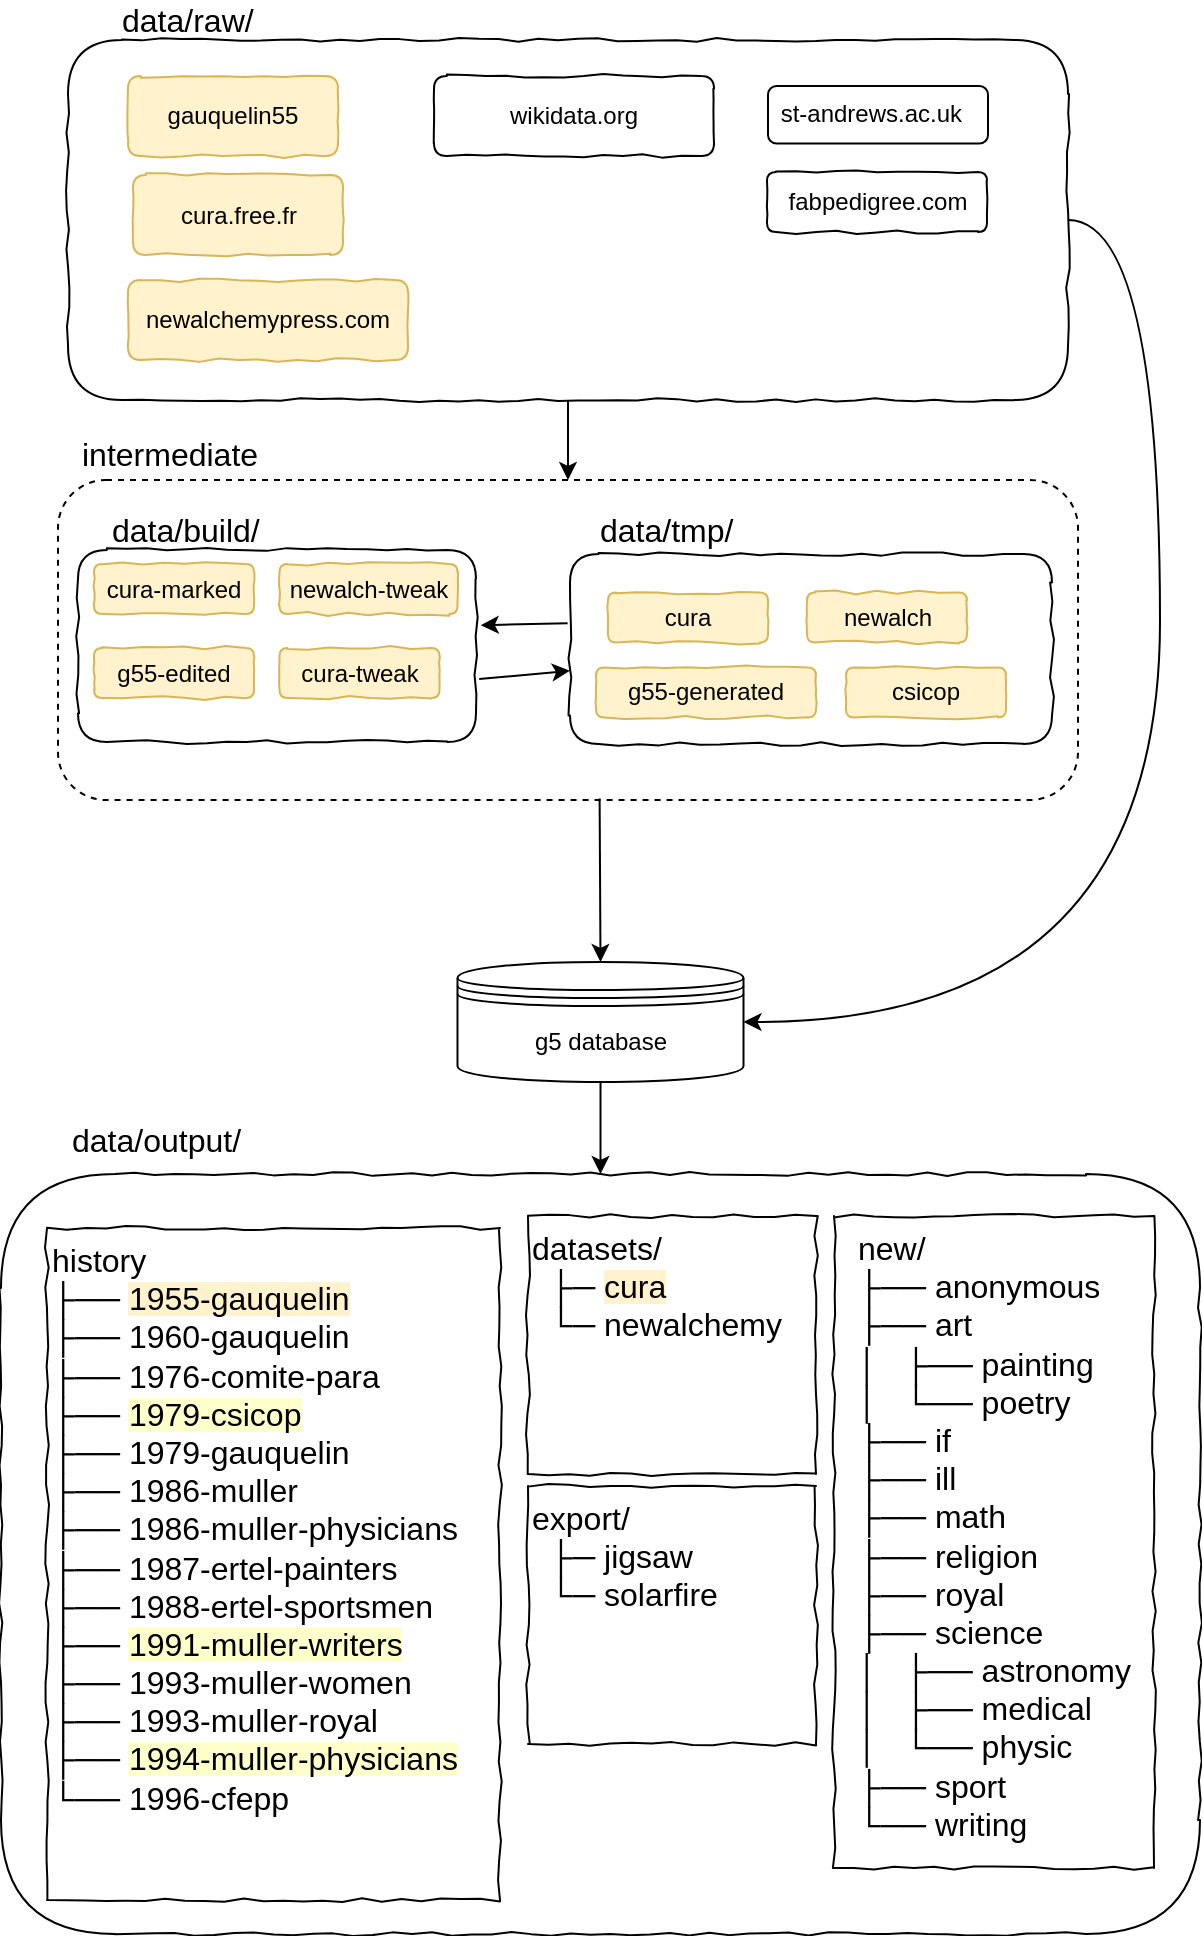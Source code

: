 <mxfile version="12.9.9" type="device"><diagram id="lVHVbObrDxoEA6pfNh2A" name="Page-1"><mxGraphModel dx="980" dy="584" grid="0" gridSize="10" guides="1" tooltips="1" connect="1" arrows="1" fold="1" page="1" pageScale="1" pageWidth="827" pageHeight="1169" math="0" shadow="0"><root><mxCell id="0"/><mxCell id="1" parent="0"/><mxCell id="YaWoe1dTCkqgaSwmXFqw-2" value="" style="rounded=1;whiteSpace=wrap;html=1;dashed=1;" parent="1" vertex="1"><mxGeometry x="30" y="710" width="510" height="160" as="geometry"/></mxCell><mxCell id="TXz5qaiFuFL3njpVCq24-42" value="" style="rounded=1;whiteSpace=wrap;html=1;shadow=0;comic=1;glass=0;" parent="1" vertex="1"><mxGeometry x="40" y="745" width="199" height="96" as="geometry"/></mxCell><mxCell id="TXz5qaiFuFL3njpVCq24-1" value="" style="rounded=1;whiteSpace=wrap;html=1;comic=1;" parent="1" vertex="1"><mxGeometry x="35" y="490" width="500" height="180" as="geometry"/></mxCell><mxCell id="TXz5qaiFuFL3njpVCq24-9" value="" style="group;comic=1;" parent="1" vertex="1" connectable="0"><mxGeometry x="385" y="513" width="110" height="48" as="geometry"/></mxCell><mxCell id="TXz5qaiFuFL3njpVCq24-10" value="&lt;span&gt;st-andrews.ac.uk&amp;nbsp;&amp;nbsp;&lt;/span&gt;" style="rounded=1;whiteSpace=wrap;html=1;" parent="TXz5qaiFuFL3njpVCq24-9" vertex="1"><mxGeometry width="110" height="28.8" as="geometry"/></mxCell><mxCell id="TXz5qaiFuFL3njpVCq24-18" value="" style="group" parent="1" vertex="1" connectable="0"><mxGeometry x="440" y="530" width="110" height="50" as="geometry"/></mxCell><mxCell id="TXz5qaiFuFL3njpVCq24-19" value="newalchemypress.com&lt;br&gt;" style="rounded=1;whiteSpace=wrap;html=1;arcSize=16;comic=1;fillColor=#fff2cc;strokeColor=#d6b656;" parent="1" vertex="1"><mxGeometry x="65" y="610" width="140" height="40" as="geometry"/></mxCell><mxCell id="TXz5qaiFuFL3njpVCq24-22" value="" style="group" parent="1" vertex="1" connectable="0"><mxGeometry x="384.5" y="556" width="110" height="30" as="geometry"/></mxCell><mxCell id="TXz5qaiFuFL3njpVCq24-23" value="&lt;span&gt;fabpedigree.com&lt;/span&gt;&lt;br&gt;" style="rounded=1;whiteSpace=wrap;html=1;comic=1;" parent="TXz5qaiFuFL3njpVCq24-22" vertex="1"><mxGeometry width="110" height="30" as="geometry"/></mxCell><mxCell id="TXz5qaiFuFL3njpVCq24-26" value="data/raw/" style="text;html=1;strokeColor=none;fillColor=none;align=left;verticalAlign=middle;whiteSpace=wrap;rounded=0;labelBackgroundColor=none;fontSize=16;" parent="1" vertex="1"><mxGeometry x="60" y="470" width="50" height="20" as="geometry"/></mxCell><mxCell id="TXz5qaiFuFL3njpVCq24-27" value="" style="rounded=1;whiteSpace=wrap;html=1;comic=1;" parent="1" vertex="1"><mxGeometry x="286" y="747" width="241" height="95" as="geometry"/></mxCell><mxCell id="TXz5qaiFuFL3njpVCq24-33" value="" style="group" parent="1" vertex="1" connectable="0"><mxGeometry x="440" y="785" width="110" height="50" as="geometry"/></mxCell><mxCell id="TXz5qaiFuFL3njpVCq24-34" value="cura-marked&lt;br&gt;" style="rounded=1;whiteSpace=wrap;html=1;arcSize=16;comic=1;fillColor=#fff2cc;strokeColor=#d6b656;" parent="1" vertex="1"><mxGeometry x="48" y="752" width="80" height="25" as="geometry"/></mxCell><mxCell id="TXz5qaiFuFL3njpVCq24-41" value="data/build/" style="text;html=1;strokeColor=none;fillColor=none;align=left;verticalAlign=middle;whiteSpace=wrap;rounded=0;labelBackgroundColor=none;fontSize=16;" parent="1" vertex="1"><mxGeometry x="55" y="725" width="100" height="20" as="geometry"/></mxCell><mxCell id="TXz5qaiFuFL3njpVCq24-43" value="data/tmp/" style="text;html=1;strokeColor=none;fillColor=none;align=left;verticalAlign=middle;whiteSpace=wrap;rounded=0;labelBackgroundColor=none;fontSize=16;" parent="1" vertex="1"><mxGeometry x="299" y="724" width="100" height="21" as="geometry"/></mxCell><mxCell id="TXz5qaiFuFL3njpVCq24-45" value="g55-edited&lt;br&gt;" style="rounded=1;whiteSpace=wrap;html=1;arcSize=16;comic=1;fillColor=#fff2cc;strokeColor=#d6b656;" parent="1" vertex="1"><mxGeometry x="48" y="794" width="80" height="25" as="geometry"/></mxCell><mxCell id="TXz5qaiFuFL3njpVCq24-46" value="cura" style="rounded=1;whiteSpace=wrap;html=1;arcSize=16;comic=1;fillColor=#fff2cc;strokeColor=#d6b656;" parent="1" vertex="1"><mxGeometry x="305" y="766.25" width="80" height="25" as="geometry"/></mxCell><mxCell id="TXz5qaiFuFL3njpVCq24-48" value="csicop" style="rounded=1;whiteSpace=wrap;html=1;arcSize=16;comic=1;fillColor=#fff2cc;strokeColor=#d6b656;" parent="1" vertex="1"><mxGeometry x="424" y="803.75" width="80" height="25" as="geometry"/></mxCell><mxCell id="TXz5qaiFuFL3njpVCq24-49" value="newalch" style="rounded=1;whiteSpace=wrap;html=1;arcSize=16;comic=1;fillColor=#fff2cc;strokeColor=#d6b656;" parent="1" vertex="1"><mxGeometry x="404.5" y="766.25" width="80" height="25" as="geometry"/></mxCell><mxCell id="TXz5qaiFuFL3njpVCq24-52" value="" style="rounded=1;whiteSpace=wrap;html=1;flipH=1;comic=1;" parent="1" vertex="1"><mxGeometry x="1.5" y="1057" width="599.5" height="380" as="geometry"/></mxCell><mxCell id="TXz5qaiFuFL3njpVCq24-53" value="data/output/" style="text;html=1;strokeColor=none;fillColor=none;align=left;verticalAlign=middle;whiteSpace=wrap;rounded=0;labelBackgroundColor=none;fontSize=16;" parent="1" vertex="1"><mxGeometry x="35" y="1030" width="75" height="20" as="geometry"/></mxCell><mxCell id="TXz5qaiFuFL3njpVCq24-54" style="edgeStyle=orthogonalEdgeStyle;rounded=0;orthogonalLoop=1;jettySize=auto;html=1;exitX=0.5;exitY=1;exitDx=0;exitDy=0;fontSize=16;" parent="1" source="TXz5qaiFuFL3njpVCq24-26" target="TXz5qaiFuFL3njpVCq24-26" edge="1"><mxGeometry relative="1" as="geometry"/></mxCell><mxCell id="TXz5qaiFuFL3njpVCq24-55" value="history&lt;br&gt;&lt;div&gt;├── &lt;span style=&quot;background-color: rgb(255 , 242 , 204)&quot;&gt;1955-gauquelin&lt;/span&gt;&lt;/div&gt;&lt;div&gt;&lt;span&gt;├── 1960-gauquelin&lt;/span&gt;&lt;br&gt;&lt;/div&gt;&lt;div&gt;├── 1976-comite-para&lt;/div&gt;&lt;div&gt;├── &lt;span style=&quot;background-color: rgb(255 , 255 , 204)&quot;&gt;1979-csicop&lt;/span&gt;&lt;/div&gt;&lt;div&gt;├── 1979-gauquelin&lt;/div&gt;&lt;div&gt;├── 1986-muller&lt;/div&gt;&lt;div&gt;├── 1986-muller-physicians&lt;br&gt;&lt;/div&gt;&lt;div&gt;├── 1987-ertel-painters&lt;/div&gt;&lt;div&gt;├── 1988-ertel-sportsmen&lt;/div&gt;&lt;div&gt;&lt;span&gt;├── &lt;/span&gt;&lt;span style=&quot;background-color: rgb(255 , 255 , 204)&quot;&gt;1991-muller-writers&lt;/span&gt;&lt;br&gt;&lt;/div&gt;&lt;div&gt;├── 1993-muller-women&lt;br&gt;&lt;/div&gt;&lt;div&gt;├── 1993-muller-royal&lt;br&gt;&lt;/div&gt;&lt;div&gt;&lt;span&gt;├── &lt;/span&gt;&lt;span style=&quot;background-color: rgb(255 , 255 , 204)&quot;&gt;1994-muller-physicians&lt;/span&gt;&lt;br&gt;&lt;/div&gt;&lt;div&gt;└── 1996-cfepp&lt;/div&gt;&lt;div&gt;&lt;br&gt;&lt;/div&gt;" style="text;html=1;align=left;verticalAlign=top;whiteSpace=wrap;rounded=0;labelBackgroundColor=none;fontSize=16;shadow=0;comic=1;strokeColor=#000000;" parent="1" vertex="1"><mxGeometry x="24.5" y="1084" width="226.5" height="336" as="geometry"/></mxCell><mxCell id="TXz5qaiFuFL3njpVCq24-56" value="&lt;div&gt;datasets/&lt;/div&gt;&lt;div&gt;&amp;nbsp; ├─ &lt;span style=&quot;background-color: rgb(255 , 242 , 204)&quot;&gt;cura&lt;/span&gt;&lt;/div&gt;&lt;div&gt;&lt;span&gt;&amp;nbsp; └&lt;/span&gt;&lt;span&gt;─ newalchemy&lt;/span&gt;&lt;br&gt;&lt;/div&gt;&lt;div&gt;&lt;br&gt;&lt;/div&gt;" style="text;html=1;strokeColor=#000000;fillColor=none;align=left;verticalAlign=top;whiteSpace=wrap;rounded=0;labelBackgroundColor=none;fontSize=16;comic=1;" parent="1" vertex="1"><mxGeometry x="265" y="1078" width="144" height="129" as="geometry"/></mxCell><mxCell id="TXz5qaiFuFL3njpVCq24-57" value="&lt;div&gt;new/&lt;/div&gt;&lt;div&gt;├── anonymous&lt;/div&gt;&lt;div&gt;├── art&lt;/div&gt;&lt;div&gt;│&amp;nbsp; &amp;nbsp;├── painting&lt;/div&gt;&lt;div&gt;│&amp;nbsp; &amp;nbsp;└── poetry&lt;/div&gt;&lt;div&gt;├── if&lt;/div&gt;&lt;div&gt;├── ill&lt;/div&gt;&lt;div&gt;├── math&lt;/div&gt;&lt;div&gt;├── religion&lt;/div&gt;&lt;div&gt;├── royal&lt;/div&gt;&lt;div&gt;├── science&lt;/div&gt;&lt;div&gt;│&amp;nbsp; &amp;nbsp;├── astronomy&lt;/div&gt;&lt;div&gt;│&amp;nbsp; &amp;nbsp;├── medical&lt;/div&gt;&lt;div&gt;│&amp;nbsp; &amp;nbsp;└── physic&lt;/div&gt;&lt;div&gt;├── sport&lt;/div&gt;&lt;div&gt;└── writing&lt;/div&gt;" style="text;html=1;strokeColor=#000000;fillColor=none;align=left;verticalAlign=top;whiteSpace=wrap;rounded=0;labelBackgroundColor=none;fontSize=16;comic=1;spacingLeft=10;" parent="1" vertex="1"><mxGeometry x="418" y="1078" width="160" height="326" as="geometry"/></mxCell><mxCell id="TXz5qaiFuFL3njpVCq24-60" value="cura.free.fr&lt;br&gt;" style="rounded=1;whiteSpace=wrap;html=1;arcSize=16;comic=1;fillColor=#fff2cc;strokeColor=#d6b656;" parent="1" vertex="1"><mxGeometry x="67.5" y="557.5" width="105" height="40" as="geometry"/></mxCell><mxCell id="TXz5qaiFuFL3njpVCq24-61" value="&lt;span&gt;wikidata.org&lt;/span&gt;&lt;br&gt;" style="rounded=1;whiteSpace=wrap;html=1;arcSize=16;comic=1;" parent="1" vertex="1"><mxGeometry x="218" y="508" width="140" height="40" as="geometry"/></mxCell><mxCell id="TXz5qaiFuFL3njpVCq24-62" value="gauquelin55&lt;br&gt;" style="rounded=1;whiteSpace=wrap;html=1;arcSize=16;comic=1;fillColor=#fff2cc;strokeColor=#d6b656;" parent="1" vertex="1"><mxGeometry x="65" y="508" width="105" height="40" as="geometry"/></mxCell><mxCell id="YaWoe1dTCkqgaSwmXFqw-1" value="g55-generated&lt;br&gt;" style="rounded=1;whiteSpace=wrap;html=1;arcSize=16;comic=1;fillColor=#fff2cc;strokeColor=#d6b656;" parent="1" vertex="1"><mxGeometry x="299" y="803.75" width="110" height="25" as="geometry"/></mxCell><mxCell id="YaWoe1dTCkqgaSwmXFqw-3" value="" style="endArrow=classic;html=1;exitX=0.5;exitY=1;exitDx=0;exitDy=0;entryX=0.5;entryY=0;entryDx=0;entryDy=0;" parent="1" source="TXz5qaiFuFL3njpVCq24-1" target="YaWoe1dTCkqgaSwmXFqw-2" edge="1"><mxGeometry width="50" height="50" relative="1" as="geometry"><mxPoint x="690" y="640" as="sourcePoint"/><mxPoint x="690" y="690" as="targetPoint"/></mxGeometry></mxCell><mxCell id="YaWoe1dTCkqgaSwmXFqw-4" value="" style="endArrow=classic;html=1;entryX=1.012;entryY=0.392;entryDx=0;entryDy=0;exitX=-0.005;exitY=0.364;exitDx=0;exitDy=0;exitPerimeter=0;entryPerimeter=0;" parent="1" source="TXz5qaiFuFL3njpVCq24-27" target="TXz5qaiFuFL3njpVCq24-42" edge="1"><mxGeometry width="50" height="50" relative="1" as="geometry"><mxPoint x="210" y="803" as="sourcePoint"/><mxPoint x="720" y="780" as="targetPoint"/></mxGeometry></mxCell><mxCell id="YaWoe1dTCkqgaSwmXFqw-6" value="" style="endArrow=classic;html=1;exitX=0.531;exitY=0.995;exitDx=0;exitDy=0;entryX=0.5;entryY=0;entryDx=0;entryDy=0;exitPerimeter=0;" parent="1" source="YaWoe1dTCkqgaSwmXFqw-2" target="2vIUR4rWQqE7rfnhh7oL-1" edge="1"><mxGeometry width="50" height="50" relative="1" as="geometry"><mxPoint x="670" y="910.5" as="sourcePoint"/><mxPoint x="327.397" y="944" as="targetPoint"/></mxGeometry></mxCell><mxCell id="YaWoe1dTCkqgaSwmXFqw-7" value="" style="endArrow=classic;html=1;entryX=0.5;entryY=0;entryDx=0;entryDy=0;exitX=0.5;exitY=1;exitDx=0;exitDy=0;" parent="1" source="2vIUR4rWQqE7rfnhh7oL-1" target="TXz5qaiFuFL3njpVCq24-52" edge="1"><mxGeometry width="50" height="50" relative="1" as="geometry"><mxPoint x="280" y="1020" as="sourcePoint"/><mxPoint x="680" y="1197" as="targetPoint"/></mxGeometry></mxCell><mxCell id="kMhsfrxoZl7BtNx0uO0u-1" value="" style="endArrow=classic;html=1;exitX=1.008;exitY=0.672;exitDx=0;exitDy=0;exitPerimeter=0;" parent="1" source="TXz5qaiFuFL3njpVCq24-42" target="TXz5qaiFuFL3njpVCq24-27" edge="1"><mxGeometry width="50" height="50" relative="1" as="geometry"><mxPoint x="223.318" y="815.605" as="sourcePoint"/><mxPoint x="199.55" y="816.64" as="targetPoint"/></mxGeometry></mxCell><mxCell id="pRb1qkzCJqjDrYcaS9sr-1" value="intermediate" style="text;html=1;strokeColor=none;fillColor=none;align=left;verticalAlign=middle;whiteSpace=wrap;rounded=0;labelBackgroundColor=none;fontSize=16;" parent="1" vertex="1"><mxGeometry x="40" y="687" width="75" height="20" as="geometry"/></mxCell><mxCell id="pRb1qkzCJqjDrYcaS9sr-2" value="&lt;div&gt;export/&lt;/div&gt;&lt;div&gt;&amp;nbsp; ├─ &lt;span style=&quot;background-color: rgb(255 , 255 , 255)&quot;&gt;jigsaw&lt;/span&gt;&lt;/div&gt;&lt;div&gt;&lt;span&gt;&amp;nbsp; └&lt;/span&gt;&lt;span&gt;─ solarfire&lt;/span&gt;&lt;br&gt;&lt;/div&gt;&lt;div&gt;&lt;br&gt;&lt;/div&gt;" style="text;html=1;strokeColor=#000000;fillColor=none;align=left;verticalAlign=top;whiteSpace=wrap;rounded=0;labelBackgroundColor=none;fontSize=16;comic=1;" parent="1" vertex="1"><mxGeometry x="265" y="1213" width="144" height="129" as="geometry"/></mxCell><mxCell id="2vIUR4rWQqE7rfnhh7oL-1" value="g5 database" style="shape=datastore;whiteSpace=wrap;html=1;" parent="1" vertex="1"><mxGeometry x="229.75" y="951" width="143" height="60" as="geometry"/></mxCell><mxCell id="2vIUR4rWQqE7rfnhh7oL-2" value="" style="endArrow=classic;html=1;exitX=1;exitY=0.5;exitDx=0;exitDy=0;entryX=1;entryY=0.5;entryDx=0;entryDy=0;edgeStyle=orthogonalEdgeStyle;curved=1;" parent="1" source="TXz5qaiFuFL3njpVCq24-1" target="2vIUR4rWQqE7rfnhh7oL-1" edge="1"><mxGeometry width="50" height="50" relative="1" as="geometry"><mxPoint x="626" y="606" as="sourcePoint"/><mxPoint x="554" y="936" as="targetPoint"/><Array as="points"><mxPoint x="581" y="580"/><mxPoint x="581" y="981"/></Array></mxGeometry></mxCell><mxCell id="tdok3Jt-CymteIzKDmyV-1" value="cura-tweak" style="rounded=1;whiteSpace=wrap;html=1;arcSize=16;comic=1;fillColor=#fff2cc;strokeColor=#d6b656;" parent="1" vertex="1"><mxGeometry x="140.75" y="794" width="80" height="25" as="geometry"/></mxCell><mxCell id="tdok3Jt-CymteIzKDmyV-3" value="newalch-tweak" style="rounded=1;whiteSpace=wrap;html=1;arcSize=16;comic=1;fillColor=#fff2cc;strokeColor=#d6b656;" parent="1" vertex="1"><mxGeometry x="140.75" y="752" width="89" height="25" as="geometry"/></mxCell></root></mxGraphModel></diagram></mxfile>